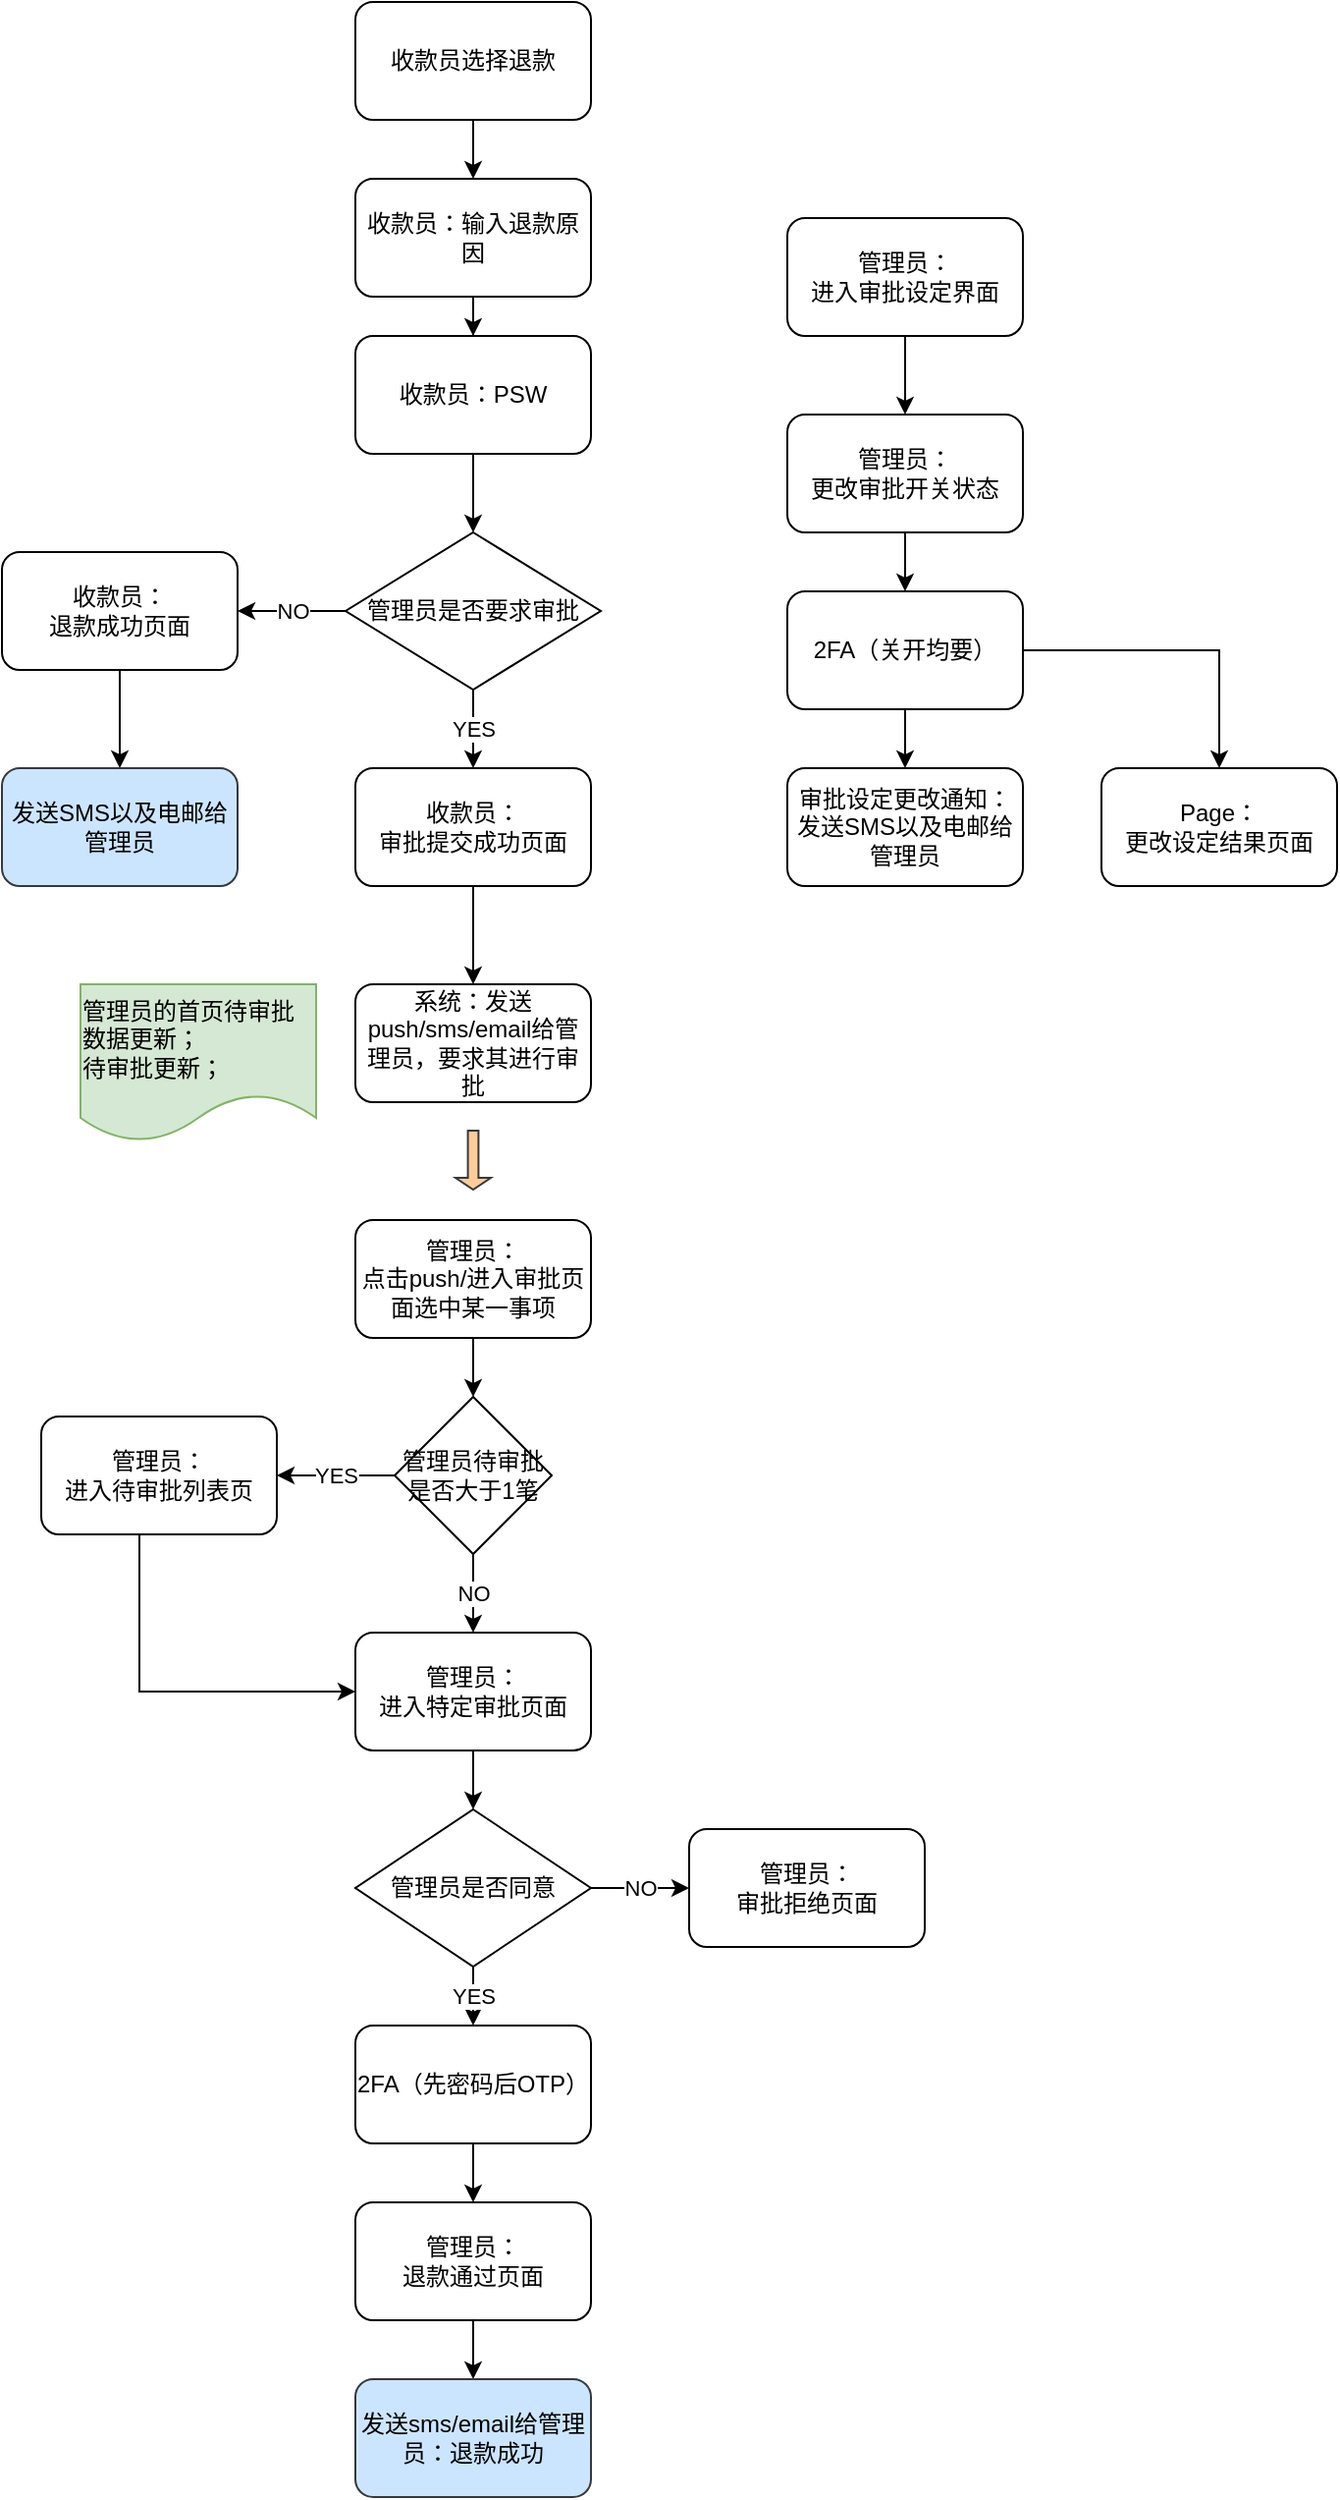 <mxfile version="14.5.4" type="github">
  <diagram id="SbfhiwLVyii9S7zGblv1" name="Page-1">
    <mxGraphModel dx="1030" dy="491" grid="1" gridSize="10" guides="1" tooltips="1" connect="1" arrows="1" fold="1" page="1" pageScale="1" pageWidth="827" pageHeight="1169" math="0" shadow="0">
      <root>
        <mxCell id="0" />
        <mxCell id="1" parent="0" />
        <mxCell id="M5G-lwNO9AwvwpBd1P69-20" style="edgeStyle=orthogonalEdgeStyle;rounded=0;orthogonalLoop=1;jettySize=auto;html=1;" edge="1" parent="1" source="M5G-lwNO9AwvwpBd1P69-4" target="M5G-lwNO9AwvwpBd1P69-5">
          <mxGeometry relative="1" as="geometry" />
        </mxCell>
        <mxCell id="M5G-lwNO9AwvwpBd1P69-4" value="收款员选择退款" style="rounded=1;whiteSpace=wrap;html=1;" vertex="1" parent="1">
          <mxGeometry x="210" y="10" width="120" height="60" as="geometry" />
        </mxCell>
        <mxCell id="M5G-lwNO9AwvwpBd1P69-21" style="edgeStyle=orthogonalEdgeStyle;rounded=0;orthogonalLoop=1;jettySize=auto;html=1;" edge="1" parent="1" source="M5G-lwNO9AwvwpBd1P69-5" target="M5G-lwNO9AwvwpBd1P69-15">
          <mxGeometry relative="1" as="geometry" />
        </mxCell>
        <mxCell id="M5G-lwNO9AwvwpBd1P69-5" value="收款员：输入退款原因" style="rounded=1;whiteSpace=wrap;html=1;" vertex="1" parent="1">
          <mxGeometry x="210" y="100" width="120" height="60" as="geometry" />
        </mxCell>
        <mxCell id="M5G-lwNO9AwvwpBd1P69-9" style="edgeStyle=orthogonalEdgeStyle;rounded=0;orthogonalLoop=1;jettySize=auto;html=1;entryX=0.5;entryY=0;entryDx=0;entryDy=0;" edge="1" parent="1" source="M5G-lwNO9AwvwpBd1P69-6" target="M5G-lwNO9AwvwpBd1P69-7">
          <mxGeometry relative="1" as="geometry" />
        </mxCell>
        <mxCell id="M5G-lwNO9AwvwpBd1P69-6" value="管理员：&lt;br&gt;进入审批设定界面" style="rounded=1;whiteSpace=wrap;html=1;" vertex="1" parent="1">
          <mxGeometry x="430" y="120" width="120" height="60" as="geometry" />
        </mxCell>
        <mxCell id="M5G-lwNO9AwvwpBd1P69-10" style="edgeStyle=orthogonalEdgeStyle;rounded=0;orthogonalLoop=1;jettySize=auto;html=1;entryX=0.5;entryY=0;entryDx=0;entryDy=0;" edge="1" parent="1" source="M5G-lwNO9AwvwpBd1P69-7" target="M5G-lwNO9AwvwpBd1P69-8">
          <mxGeometry relative="1" as="geometry" />
        </mxCell>
        <mxCell id="M5G-lwNO9AwvwpBd1P69-7" value="管理员：&lt;br&gt;更改审批开关状态" style="rounded=1;whiteSpace=wrap;html=1;" vertex="1" parent="1">
          <mxGeometry x="430" y="220" width="120" height="60" as="geometry" />
        </mxCell>
        <mxCell id="M5G-lwNO9AwvwpBd1P69-12" style="edgeStyle=orthogonalEdgeStyle;rounded=0;orthogonalLoop=1;jettySize=auto;html=1;entryX=0.5;entryY=0;entryDx=0;entryDy=0;" edge="1" parent="1" source="M5G-lwNO9AwvwpBd1P69-8" target="M5G-lwNO9AwvwpBd1P69-11">
          <mxGeometry relative="1" as="geometry" />
        </mxCell>
        <mxCell id="M5G-lwNO9AwvwpBd1P69-14" style="edgeStyle=orthogonalEdgeStyle;rounded=0;orthogonalLoop=1;jettySize=auto;html=1;entryX=0.5;entryY=0;entryDx=0;entryDy=0;" edge="1" parent="1" source="M5G-lwNO9AwvwpBd1P69-8" target="M5G-lwNO9AwvwpBd1P69-13">
          <mxGeometry relative="1" as="geometry" />
        </mxCell>
        <mxCell id="M5G-lwNO9AwvwpBd1P69-8" value="2FA（关开均要）" style="rounded=1;whiteSpace=wrap;html=1;" vertex="1" parent="1">
          <mxGeometry x="430" y="310" width="120" height="60" as="geometry" />
        </mxCell>
        <mxCell id="M5G-lwNO9AwvwpBd1P69-11" value="审批设定更改通知：发送SMS以及电邮给管理员" style="rounded=1;whiteSpace=wrap;html=1;" vertex="1" parent="1">
          <mxGeometry x="430" y="400" width="120" height="60" as="geometry" />
        </mxCell>
        <mxCell id="M5G-lwNO9AwvwpBd1P69-13" value="Page：&lt;br&gt;更改设定结果页面" style="rounded=1;whiteSpace=wrap;html=1;" vertex="1" parent="1">
          <mxGeometry x="590" y="400" width="120" height="60" as="geometry" />
        </mxCell>
        <mxCell id="M5G-lwNO9AwvwpBd1P69-22" style="edgeStyle=orthogonalEdgeStyle;rounded=0;orthogonalLoop=1;jettySize=auto;html=1;entryX=0.5;entryY=0;entryDx=0;entryDy=0;" edge="1" parent="1" source="M5G-lwNO9AwvwpBd1P69-15" target="M5G-lwNO9AwvwpBd1P69-17">
          <mxGeometry relative="1" as="geometry" />
        </mxCell>
        <mxCell id="M5G-lwNO9AwvwpBd1P69-15" value="收款员：PSW" style="rounded=1;whiteSpace=wrap;html=1;" vertex="1" parent="1">
          <mxGeometry x="210" y="180" width="120" height="60" as="geometry" />
        </mxCell>
        <mxCell id="M5G-lwNO9AwvwpBd1P69-23" value="NO" style="edgeStyle=orthogonalEdgeStyle;rounded=0;orthogonalLoop=1;jettySize=auto;html=1;entryX=1;entryY=0.5;entryDx=0;entryDy=0;" edge="1" parent="1" source="M5G-lwNO9AwvwpBd1P69-17" target="M5G-lwNO9AwvwpBd1P69-19">
          <mxGeometry relative="1" as="geometry" />
        </mxCell>
        <mxCell id="M5G-lwNO9AwvwpBd1P69-24" value="YES" style="edgeStyle=orthogonalEdgeStyle;rounded=0;orthogonalLoop=1;jettySize=auto;html=1;entryX=0.5;entryY=0;entryDx=0;entryDy=0;" edge="1" parent="1" source="M5G-lwNO9AwvwpBd1P69-17" target="M5G-lwNO9AwvwpBd1P69-18">
          <mxGeometry relative="1" as="geometry" />
        </mxCell>
        <mxCell id="M5G-lwNO9AwvwpBd1P69-17" value="管理员是否要求审批" style="rhombus;whiteSpace=wrap;html=1;" vertex="1" parent="1">
          <mxGeometry x="205" y="280" width="130" height="80" as="geometry" />
        </mxCell>
        <mxCell id="M5G-lwNO9AwvwpBd1P69-28" style="edgeStyle=orthogonalEdgeStyle;rounded=0;orthogonalLoop=1;jettySize=auto;html=1;entryX=0.5;entryY=0;entryDx=0;entryDy=0;" edge="1" parent="1" source="M5G-lwNO9AwvwpBd1P69-18" target="M5G-lwNO9AwvwpBd1P69-27">
          <mxGeometry relative="1" as="geometry" />
        </mxCell>
        <mxCell id="M5G-lwNO9AwvwpBd1P69-18" value="收款员：&lt;br&gt;审批提交成功页面" style="rounded=1;whiteSpace=wrap;html=1;" vertex="1" parent="1">
          <mxGeometry x="210" y="400" width="120" height="60" as="geometry" />
        </mxCell>
        <mxCell id="M5G-lwNO9AwvwpBd1P69-26" style="edgeStyle=orthogonalEdgeStyle;rounded=0;orthogonalLoop=1;jettySize=auto;html=1;entryX=0.5;entryY=0;entryDx=0;entryDy=0;" edge="1" parent="1" source="M5G-lwNO9AwvwpBd1P69-19" target="M5G-lwNO9AwvwpBd1P69-25">
          <mxGeometry relative="1" as="geometry" />
        </mxCell>
        <mxCell id="M5G-lwNO9AwvwpBd1P69-19" value="收款员：&lt;br&gt;退款成功页面" style="rounded=1;whiteSpace=wrap;html=1;" vertex="1" parent="1">
          <mxGeometry x="30" y="290" width="120" height="60" as="geometry" />
        </mxCell>
        <mxCell id="M5G-lwNO9AwvwpBd1P69-25" value="发送SMS以及电邮给管理员" style="rounded=1;whiteSpace=wrap;html=1;fillColor=#cce5ff;strokeColor=#36393d;" vertex="1" parent="1">
          <mxGeometry x="30" y="400" width="120" height="60" as="geometry" />
        </mxCell>
        <mxCell id="M5G-lwNO9AwvwpBd1P69-27" value="系统：发送push/sms/email给管理员，要求其进行审批" style="rounded=1;whiteSpace=wrap;html=1;" vertex="1" parent="1">
          <mxGeometry x="210" y="510" width="120" height="60" as="geometry" />
        </mxCell>
        <mxCell id="M5G-lwNO9AwvwpBd1P69-29" value="&lt;div style=&quot;text-align: left&quot;&gt;&lt;span&gt;管理员的首页待审批数据更新；&lt;/span&gt;&lt;/div&gt;&lt;div style=&quot;text-align: left&quot;&gt;&lt;span&gt;待审批更新；&lt;/span&gt;&lt;/div&gt;" style="shape=document;whiteSpace=wrap;html=1;boundedLbl=1;fillColor=#d5e8d4;strokeColor=#82b366;" vertex="1" parent="1">
          <mxGeometry x="70" y="510" width="120" height="80" as="geometry" />
        </mxCell>
        <mxCell id="M5G-lwNO9AwvwpBd1P69-33" style="edgeStyle=orthogonalEdgeStyle;rounded=0;orthogonalLoop=1;jettySize=auto;html=1;entryX=0.5;entryY=0;entryDx=0;entryDy=0;" edge="1" parent="1" source="M5G-lwNO9AwvwpBd1P69-30" target="M5G-lwNO9AwvwpBd1P69-35">
          <mxGeometry relative="1" as="geometry" />
        </mxCell>
        <mxCell id="M5G-lwNO9AwvwpBd1P69-30" value="管理员：&lt;br&gt;点击push/进入审批页面选中某一事项" style="rounded=1;whiteSpace=wrap;html=1;" vertex="1" parent="1">
          <mxGeometry x="210" y="630" width="120" height="60" as="geometry" />
        </mxCell>
        <mxCell id="M5G-lwNO9AwvwpBd1P69-41" value="NO" style="edgeStyle=orthogonalEdgeStyle;rounded=0;orthogonalLoop=1;jettySize=auto;html=1;entryX=0;entryY=0.5;entryDx=0;entryDy=0;" edge="1" parent="1" source="M5G-lwNO9AwvwpBd1P69-31" target="M5G-lwNO9AwvwpBd1P69-40">
          <mxGeometry relative="1" as="geometry" />
        </mxCell>
        <mxCell id="M5G-lwNO9AwvwpBd1P69-44" value="YES" style="edgeStyle=orthogonalEdgeStyle;rounded=0;orthogonalLoop=1;jettySize=auto;html=1;entryX=0.5;entryY=0;entryDx=0;entryDy=0;" edge="1" parent="1" source="M5G-lwNO9AwvwpBd1P69-31" target="M5G-lwNO9AwvwpBd1P69-42">
          <mxGeometry relative="1" as="geometry" />
        </mxCell>
        <mxCell id="M5G-lwNO9AwvwpBd1P69-31" value="管理员是否同意" style="rhombus;whiteSpace=wrap;html=1;" vertex="1" parent="1">
          <mxGeometry x="210" y="930" width="120" height="80" as="geometry" />
        </mxCell>
        <mxCell id="M5G-lwNO9AwvwpBd1P69-34" style="edgeStyle=orthogonalEdgeStyle;rounded=0;orthogonalLoop=1;jettySize=auto;html=1;" edge="1" parent="1" source="M5G-lwNO9AwvwpBd1P69-32" target="M5G-lwNO9AwvwpBd1P69-31">
          <mxGeometry relative="1" as="geometry" />
        </mxCell>
        <mxCell id="M5G-lwNO9AwvwpBd1P69-32" value="管理员：&lt;br&gt;进入特定审批页面" style="rounded=1;whiteSpace=wrap;html=1;" vertex="1" parent="1">
          <mxGeometry x="210" y="840" width="120" height="60" as="geometry" />
        </mxCell>
        <mxCell id="M5G-lwNO9AwvwpBd1P69-37" value="YES" style="edgeStyle=orthogonalEdgeStyle;rounded=0;orthogonalLoop=1;jettySize=auto;html=1;entryX=1;entryY=0.5;entryDx=0;entryDy=0;" edge="1" parent="1" source="M5G-lwNO9AwvwpBd1P69-35" target="M5G-lwNO9AwvwpBd1P69-36">
          <mxGeometry relative="1" as="geometry" />
        </mxCell>
        <mxCell id="M5G-lwNO9AwvwpBd1P69-39" value="NO" style="edgeStyle=orthogonalEdgeStyle;rounded=0;orthogonalLoop=1;jettySize=auto;html=1;entryX=0.5;entryY=0;entryDx=0;entryDy=0;" edge="1" parent="1" source="M5G-lwNO9AwvwpBd1P69-35" target="M5G-lwNO9AwvwpBd1P69-32">
          <mxGeometry relative="1" as="geometry" />
        </mxCell>
        <mxCell id="M5G-lwNO9AwvwpBd1P69-35" value="管理员待审批是否大于1笔" style="rhombus;whiteSpace=wrap;html=1;" vertex="1" parent="1">
          <mxGeometry x="230" y="720" width="80" height="80" as="geometry" />
        </mxCell>
        <mxCell id="M5G-lwNO9AwvwpBd1P69-38" style="edgeStyle=orthogonalEdgeStyle;rounded=0;orthogonalLoop=1;jettySize=auto;html=1;entryX=0;entryY=0.5;entryDx=0;entryDy=0;" edge="1" parent="1" source="M5G-lwNO9AwvwpBd1P69-36" target="M5G-lwNO9AwvwpBd1P69-32">
          <mxGeometry relative="1" as="geometry">
            <Array as="points">
              <mxPoint x="100" y="870" />
            </Array>
          </mxGeometry>
        </mxCell>
        <mxCell id="M5G-lwNO9AwvwpBd1P69-36" value="管理员：&lt;br&gt;进入待审批列表页" style="rounded=1;whiteSpace=wrap;html=1;" vertex="1" parent="1">
          <mxGeometry x="50" y="730" width="120" height="60" as="geometry" />
        </mxCell>
        <mxCell id="M5G-lwNO9AwvwpBd1P69-40" value="管理员：&lt;br&gt;审批拒绝页面" style="rounded=1;whiteSpace=wrap;html=1;" vertex="1" parent="1">
          <mxGeometry x="380" y="940" width="120" height="60" as="geometry" />
        </mxCell>
        <mxCell id="M5G-lwNO9AwvwpBd1P69-46" style="edgeStyle=orthogonalEdgeStyle;rounded=0;orthogonalLoop=1;jettySize=auto;html=1;" edge="1" parent="1" source="M5G-lwNO9AwvwpBd1P69-42" target="M5G-lwNO9AwvwpBd1P69-45">
          <mxGeometry relative="1" as="geometry" />
        </mxCell>
        <mxCell id="M5G-lwNO9AwvwpBd1P69-42" value="2FA（先密码后OTP）" style="rounded=1;whiteSpace=wrap;html=1;" vertex="1" parent="1">
          <mxGeometry x="210" y="1040" width="120" height="60" as="geometry" />
        </mxCell>
        <mxCell id="M5G-lwNO9AwvwpBd1P69-48" style="edgeStyle=orthogonalEdgeStyle;rounded=0;orthogonalLoop=1;jettySize=auto;html=1;entryX=0.5;entryY=0;entryDx=0;entryDy=0;" edge="1" parent="1" source="M5G-lwNO9AwvwpBd1P69-45" target="M5G-lwNO9AwvwpBd1P69-47">
          <mxGeometry relative="1" as="geometry" />
        </mxCell>
        <mxCell id="M5G-lwNO9AwvwpBd1P69-45" value="管理员：&lt;br&gt;退款通过页面" style="rounded=1;whiteSpace=wrap;html=1;" vertex="1" parent="1">
          <mxGeometry x="210" y="1130" width="120" height="60" as="geometry" />
        </mxCell>
        <mxCell id="M5G-lwNO9AwvwpBd1P69-47" value="发送sms/email给管理员：退款成功" style="rounded=1;whiteSpace=wrap;html=1;fillColor=#cce5ff;strokeColor=#36393d;" vertex="1" parent="1">
          <mxGeometry x="210" y="1220" width="120" height="60" as="geometry" />
        </mxCell>
        <mxCell id="M5G-lwNO9AwvwpBd1P69-49" value="" style="shape=singleArrow;direction=south;whiteSpace=wrap;html=1;fillColor=#ffcc99;strokeColor=#36393d;" vertex="1" parent="1">
          <mxGeometry x="261" y="584.5" width="18" height="30" as="geometry" />
        </mxCell>
      </root>
    </mxGraphModel>
  </diagram>
</mxfile>
